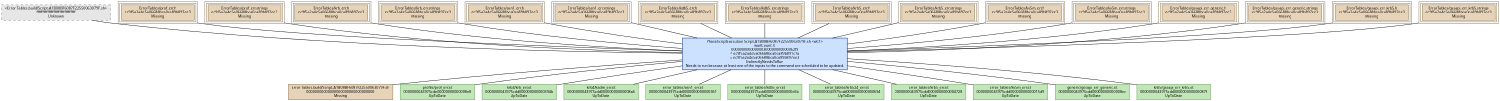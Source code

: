 digraph "Error Tables" {
   size = "10.000000,8.500000";
   concentrate = false;

   node [ shape = box, style = filled, color = "0.3 0.5 0.6", fillcolor = "0.3 0.2 0.9", fontname = "Monaco", fontsize = "9" ];
   n00001 [ label = "<Error Tables.build/Script-A1B08BF6087F22550063079F.sh>\nffffffffffffffffffffffffffffffff\nUnknown", color = "0.0 0.0 0.5", fillcolor = "0.0 0.0 0.9", style = "filled,dashed" ];
   n00002 [ label = "Error Tables.build/Script-A1B08BF6087F22550063079F.sh\n00000000000000000000000000000000\nMissing", color = "0.1 0.5 0.5", fillcolor = "0.1 0.2 0.9" ];
   n00003 [ label = "profile/prof_err.et\n0000000043975cde00000000000008e8\nUpToDate" ];
   n00004 [ label = "krb4/krb_err.et\n0000000043975cdd000000000000394b\nUpToDate" ];
   n00005 [ label = "krb4/kadm_err.et\n0000000043975cdd00000000000008a6\nUpToDate" ];
   n00006 [ label = "error_tables/asn1_err.et\n0000000043975cdd0000000000000361\nUpToDate" ];
   n00007 [ label = "error_tables/kdb5_err.et\n0000000043975cdd0000000000000c6b\nUpToDate" ];
   n00008 [ label = "error_tables/krb524_err.et\n0000000043975cdd0000000000000694\nUpToDate" ];
   n00009 [ label = "error_tables/krb5_err.et\n0000000043975cdd0000000000004728\nUpToDate" ];
   n00010 [ label = "error_tables/kv5m_err.et\n0000000043975cdd00000000000015d9\nUpToDate" ];
   n00011 [ label = "generic/gssapi_err_generic.et\n0000000043975cdd00000000000008ec\nUpToDate" ];
   n00012 [ label = "krb5/gssapi_err_krb5.et\n0000000043975cdd000000000000087f\nUpToDate" ];
   n00013 [ label = "ErrorTables/prof_err.h\nec9f5a2a4e5a06688bca0ca89b897ee3\nMissing", color = "0.1 0.5 0.5", fillcolor = "0.1 0.2 0.9", peripheries = 3 ];
   n00014 [ label = "ErrorTables/prof_err.strings\nec9f5a2a4e5a06688bca0ca89b897ee3\nMissing", color = "0.1 0.5 0.5", fillcolor = "0.1 0.2 0.9", peripheries = 3 ];
   n00015 [ label = "ErrorTables/krb_err.h\nec9f5a2a4e5a06688bca0ca89b897ee3\nMissing", color = "0.1 0.5 0.5", fillcolor = "0.1 0.2 0.9", peripheries = 3 ];
   n00016 [ label = "ErrorTables/krb_err.strings\nec9f5a2a4e5a06688bca0ca89b897ee3\nMissing", color = "0.1 0.5 0.5", fillcolor = "0.1 0.2 0.9", peripheries = 3 ];
   n00017 [ label = "ErrorTables/asn1_err.h\nec9f5a2a4e5a06688bca0ca89b897ee3\nMissing", color = "0.1 0.5 0.5", fillcolor = "0.1 0.2 0.9", peripheries = 3 ];
   n00018 [ label = "ErrorTables/asn1_err.strings\nec9f5a2a4e5a06688bca0ca89b897ee3\nMissing", color = "0.1 0.5 0.5", fillcolor = "0.1 0.2 0.9", peripheries = 3 ];
   n00019 [ label = "ErrorTables/kdb5_err.h\nec9f5a2a4e5a06688bca0ca89b897ee3\nMissing", color = "0.1 0.5 0.5", fillcolor = "0.1 0.2 0.9", peripheries = 3 ];
   n00020 [ label = "ErrorTables/kdb5_err.strings\nec9f5a2a4e5a06688bca0ca89b897ee3\nMissing", color = "0.1 0.5 0.5", fillcolor = "0.1 0.2 0.9", peripheries = 3 ];
   n00021 [ label = "ErrorTables/krb5_err.h\nec9f5a2a4e5a06688bca0ca89b897ee3\nMissing", color = "0.1 0.5 0.5", fillcolor = "0.1 0.2 0.9", peripheries = 3 ];
   n00022 [ label = "ErrorTables/krb5_err.strings\nec9f5a2a4e5a06688bca0ca89b897ee3\nMissing", color = "0.1 0.5 0.5", fillcolor = "0.1 0.2 0.9", peripheries = 3 ];
   n00023 [ label = "ErrorTables/kv5m_err.h\nec9f5a2a4e5a06688bca0ca89b897ee3\nMissing", color = "0.1 0.5 0.5", fillcolor = "0.1 0.2 0.9", peripheries = 3 ];
   n00024 [ label = "ErrorTables/kv5m_err.strings\nec9f5a2a4e5a06688bca0ca89b897ee3\nMissing", color = "0.1 0.5 0.5", fillcolor = "0.1 0.2 0.9", peripheries = 3 ];
   n00025 [ label = "ErrorTables/gssapi_err_generic.h\nec9f5a2a4e5a06688bca0ca89b897ee3\nMissing", color = "0.1 0.5 0.5", fillcolor = "0.1 0.2 0.9", peripheries = 3 ];
   n00026 [ label = "ErrorTables/gssapi_err_generic.strings\nec9f5a2a4e5a06688bca0ca89b897ee3\nMissing", color = "0.1 0.5 0.5", fillcolor = "0.1 0.2 0.9", peripheries = 3 ];
   n00027 [ label = "ErrorTables/gssapi_err_krb5.h\nec9f5a2a4e5a06688bca0ca89b897ee3\nMissing", color = "0.1 0.5 0.5", fillcolor = "0.1 0.2 0.9", peripheries = 3 ];
   n00028 [ label = "ErrorTables/gssapi_err_krb5.strings\nec9f5a2a4e5a06688bca0ca89b897ee3\nMissing", color = "0.1 0.5 0.5", fillcolor = "0.1 0.2 0.9", peripheries = 3 ];

   node [ shape = box, style = "filled,bold", color = "0.7 0.5 0.7", fillcolor = "0.7 0.2 1.0", fontname = "Monaco", fontsize = "9" ];
   c00001 [ label = "PhaseScriptExecution Script-A1B08BF6087F22550063079F.sh <wt:1>\nwaitCount: 0\n000000000000000300000000000062f9\n^ ec9f5a2a4e5a066b8bca0ca89b891c1a\n= ec9f5a2a4e5a06688bca0ca89b897ee3\nIndirectlyNeedsToRun\nNeeds to run because at least one of the inputs to the command are scheduled to be updated.", color = "0.6 0.5 0.7", fillcolor = "0.6 0.2 1.0" ];

   edge [ style = solid, color = black, arrowhead = none, arrowtail = normal ];
   n00001 -> { c00001 };
   n00013 -> { c00001 };
   n00014 -> { c00001 };
   n00015 -> { c00001 };
   n00016 -> { c00001 };
   n00017 -> { c00001 };
   n00018 -> { c00001 };
   n00019 -> { c00001 };
   n00020 -> { c00001 };
   n00021 -> { c00001 };
   n00022 -> { c00001 };
   n00023 -> { c00001 };
   n00024 -> { c00001 };
   n00025 -> { c00001 };
   n00026 -> { c00001 };
   n00027 -> { c00001 };
   n00028 -> { c00001 };
   c00001 -> { n00002 n00003 n00004 n00005 n00006 n00007 n00008 n00009 n00010 n00011 n00012 };

   edge [ style = solid, color = gray60, arrowhead = none, arrowtail = normal ];
}
